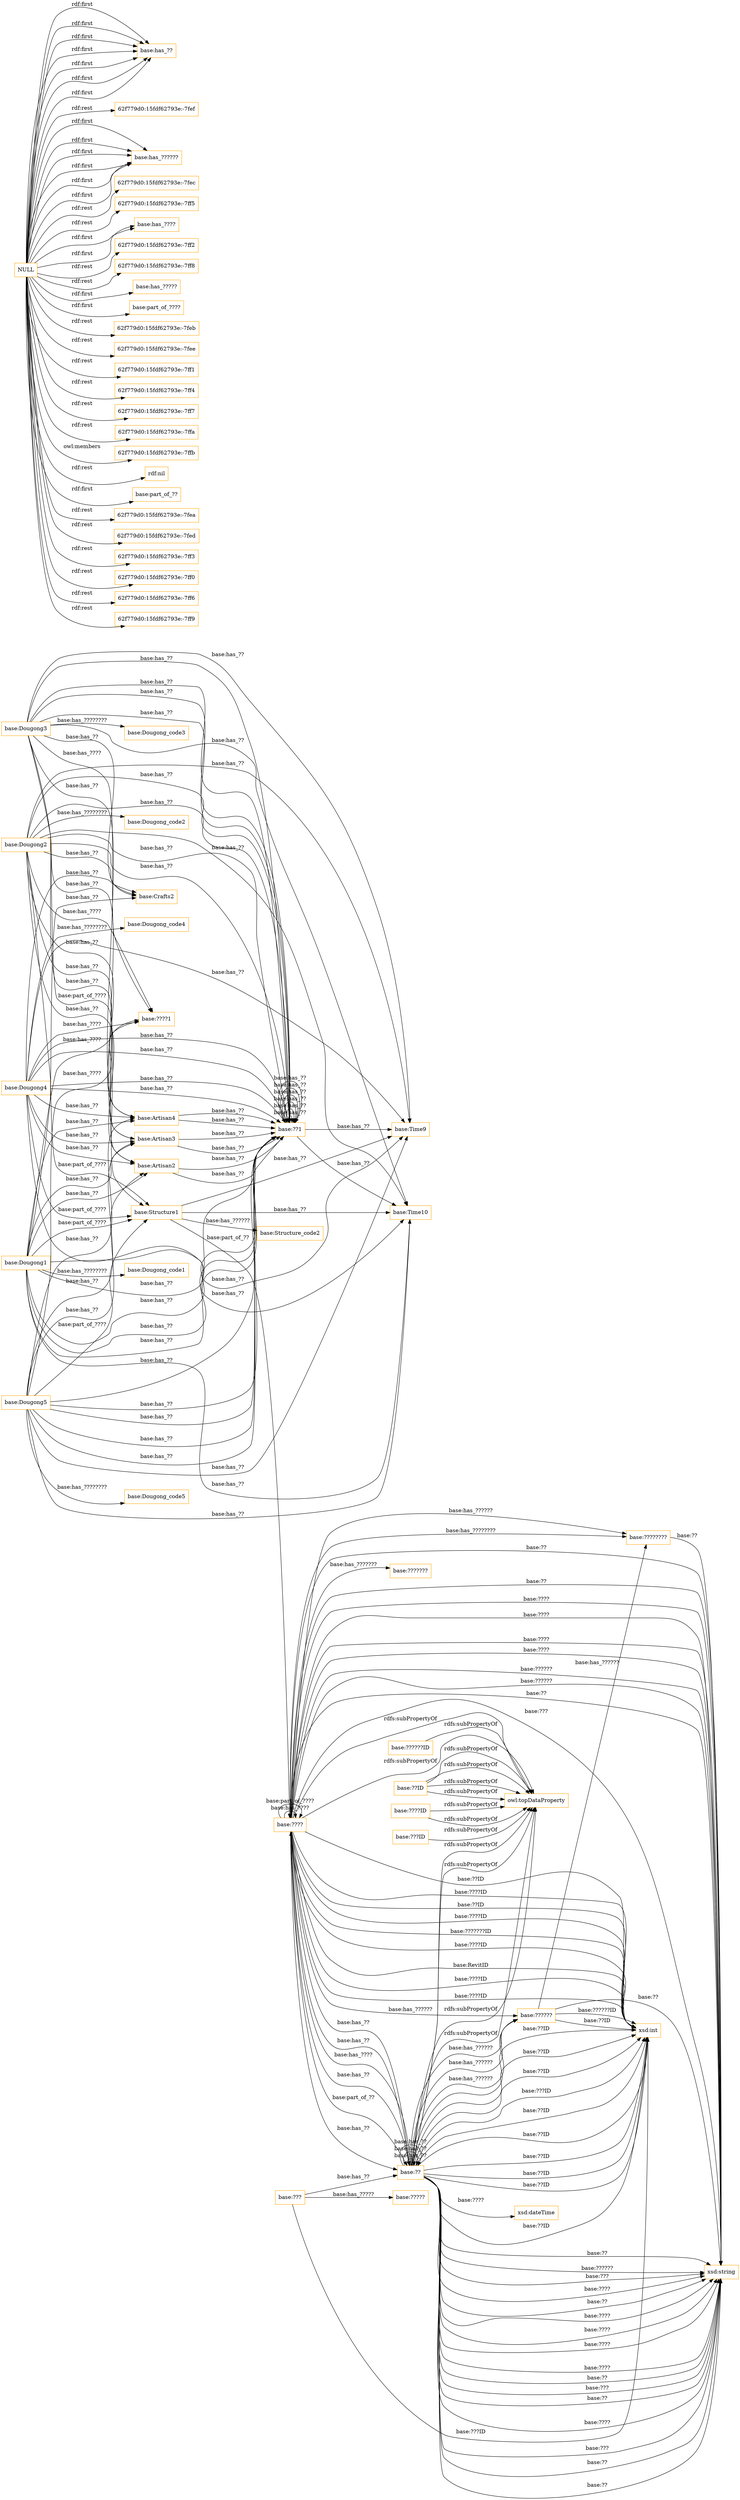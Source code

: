 digraph ar2dtool_diagram { 
rankdir=LR;
size="1501"
node [shape = rectangle, color="orange"]; "base:??????" "base:????????" "base:????" "base:??" "base:????" "base:???????" "base:??" "base:??????" "base:????" "base:??" "base:??????" "base:??" "base:???" "base:??" "base:??????" "base:????????" "base:??" "base:????????" "base:??" "base:??" "base:????" "base:????" "base:??" "base:??????" "base:??" "base:??" "base:?????" "base:????" ; /*classes style*/
	"base:??" -> "owl:topDataProperty" [ label = "rdfs:subPropertyOf" ];
	"base:Structure1" -> "base:Time10" [ label = "base:has_??" ];
	"base:Structure1" -> "base:Time9" [ label = "base:has_??" ];
	"base:Structure1" -> "base:????" [ label = "base:part_of_??" ];
	"base:Structure1" -> "base:Structure_code2" [ label = "base:has_??????" ];
	"base:Dougong4" -> "base:??1" [ label = "base:has_??" ];
	"base:Dougong4" -> "base:Structure1" [ label = "base:part_of_????" ];
	"base:Dougong4" -> "base:Artisan4" [ label = "base:has_??" ];
	"base:Dougong4" -> "base:??1" [ label = "base:has_??" ];
	"base:Dougong4" -> "base:Crafts2" [ label = "base:has_??" ];
	"base:Dougong4" -> "base:??1" [ label = "base:has_??" ];
	"base:Dougong4" -> "base:Artisan2" [ label = "base:has_??" ];
	"base:Dougong4" -> "base:Time9" [ label = "base:has_??" ];
	"base:Dougong4" -> "base:??1" [ label = "base:has_??" ];
	"base:Dougong4" -> "base:????1" [ label = "base:has_????" ];
	"base:Dougong4" -> "base:Dougong_code4" [ label = "base:has_????????" ];
	"base:Dougong4" -> "base:Artisan3" [ label = "base:has_??" ];
	"base:Dougong4" -> "base:Time10" [ label = "base:has_??" ];
	"base:??ID" -> "owl:topDataProperty" [ label = "rdfs:subPropertyOf" ];
	"base:????ID" -> "owl:topDataProperty" [ label = "rdfs:subPropertyOf" ];
	"base:??" -> "owl:topDataProperty" [ label = "rdfs:subPropertyOf" ];
	"base:??" -> "owl:topDataProperty" [ label = "rdfs:subPropertyOf" ];
	"base:??" -> "owl:topDataProperty" [ label = "rdfs:subPropertyOf" ];
	"base:Dougong3" -> "base:Artisan3" [ label = "base:has_??" ];
	"base:Dougong3" -> "base:Crafts2" [ label = "base:has_??" ];
	"base:Dougong3" -> "base:??1" [ label = "base:has_??" ];
	"base:Dougong3" -> "base:Time9" [ label = "base:has_??" ];
	"base:Dougong3" -> "base:Dougong_code3" [ label = "base:has_????????" ];
	"base:Dougong3" -> "base:??1" [ label = "base:has_??" ];
	"base:Dougong3" -> "base:Time10" [ label = "base:has_??" ];
	"base:Dougong3" -> "base:??1" [ label = "base:has_??" ];
	"base:Dougong3" -> "base:Artisan2" [ label = "base:has_??" ];
	"base:Dougong3" -> "base:??1" [ label = "base:has_??" ];
	"base:Dougong3" -> "base:Structure1" [ label = "base:part_of_????" ];
	"base:Dougong3" -> "base:????1" [ label = "base:has_????" ];
	"base:Dougong3" -> "base:Artisan4" [ label = "base:has_??" ];
	"base:Artisan4" -> "base:??1" [ label = "base:has_??" ];
	"base:Artisan4" -> "base:??1" [ label = "base:has_??" ];
	"base:????ID" -> "owl:topDataProperty" [ label = "rdfs:subPropertyOf" ];
	"base:Dougong2" -> "base:??1" [ label = "base:has_??" ];
	"base:Dougong2" -> "base:Artisan2" [ label = "base:has_??" ];
	"base:Dougong2" -> "base:Structure1" [ label = "base:part_of_????" ];
	"base:Dougong2" -> "base:??1" [ label = "base:has_??" ];
	"base:Dougong2" -> "base:Crafts2" [ label = "base:has_??" ];
	"base:Dougong2" -> "base:????1" [ label = "base:has_????" ];
	"base:Dougong2" -> "base:Dougong_code2" [ label = "base:has_????????" ];
	"base:Dougong2" -> "base:Time9" [ label = "base:has_??" ];
	"base:Dougong2" -> "base:??1" [ label = "base:has_??" ];
	"base:Dougong2" -> "base:Time10" [ label = "base:has_??" ];
	"base:Dougong2" -> "base:Artisan3" [ label = "base:has_??" ];
	"base:Dougong2" -> "base:??1" [ label = "base:has_??" ];
	"base:Dougong2" -> "base:Artisan4" [ label = "base:has_??" ];
	"base:Artisan3" -> "base:??1" [ label = "base:has_??" ];
	"base:Artisan3" -> "base:??1" [ label = "base:has_??" ];
	"base:???ID" -> "owl:topDataProperty" [ label = "rdfs:subPropertyOf" ];
	"base:Dougong1" -> "base:??1" [ label = "base:has_??" ];
	"base:Dougong1" -> "base:Crafts2" [ label = "base:has_??" ];
	"base:Dougong1" -> "base:Time9" [ label = "base:has_??" ];
	"base:Dougong1" -> "base:??1" [ label = "base:has_??" ];
	"base:Dougong1" -> "base:Time10" [ label = "base:has_??" ];
	"base:Dougong1" -> "base:??1" [ label = "base:has_??" ];
	"base:Dougong1" -> "base:Artisan2" [ label = "base:has_??" ];
	"base:Dougong1" -> "base:Artisan4" [ label = "base:has_??" ];
	"base:Dougong1" -> "base:??1" [ label = "base:has_??" ];
	"base:Dougong1" -> "base:????1" [ label = "base:has_????" ];
	"base:Dougong1" -> "base:Structure1" [ label = "base:part_of_????" ];
	"base:Dougong1" -> "base:Dougong_code1" [ label = "base:has_????????" ];
	"base:Dougong1" -> "base:Artisan3" [ label = "base:has_??" ];
	"NULL" -> "base:has_??" [ label = "rdf:first" ];
	"NULL" -> "62f779d0:15fdf62793e:-7fef" [ label = "rdf:rest" ];
	"NULL" -> "base:has_??????" [ label = "rdf:first" ];
	"NULL" -> "62f779d0:15fdf62793e:-7fec" [ label = "rdf:rest" ];
	"NULL" -> "62f779d0:15fdf62793e:-7ff5" [ label = "rdf:rest" ];
	"NULL" -> "base:has_????" [ label = "rdf:first" ];
	"NULL" -> "62f779d0:15fdf62793e:-7ff2" [ label = "rdf:rest" ];
	"NULL" -> "base:has_??????" [ label = "rdf:first" ];
	"NULL" -> "62f779d0:15fdf62793e:-7ff8" [ label = "rdf:rest" ];
	"NULL" -> "base:has_?????" [ label = "rdf:first" ];
	"NULL" -> "base:has_??" [ label = "rdf:first" ];
	"NULL" -> "base:has_????" [ label = "rdf:first" ];
	"NULL" -> "base:has_??" [ label = "rdf:first" ];
	"NULL" -> "base:has_??" [ label = "rdf:first" ];
	"NULL" -> "base:part_of_????" [ label = "rdf:first" ];
	"NULL" -> "62f779d0:15fdf62793e:-7feb" [ label = "rdf:rest" ];
	"NULL" -> "62f779d0:15fdf62793e:-7fee" [ label = "rdf:rest" ];
	"NULL" -> "base:has_??" [ label = "rdf:first" ];
	"NULL" -> "62f779d0:15fdf62793e:-7ff1" [ label = "rdf:rest" ];
	"NULL" -> "62f779d0:15fdf62793e:-7ff4" [ label = "rdf:rest" ];
	"NULL" -> "62f779d0:15fdf62793e:-7ff7" [ label = "rdf:rest" ];
	"NULL" -> "base:has_??????" [ label = "rdf:first" ];
	"NULL" -> "62f779d0:15fdf62793e:-7ffa" [ label = "rdf:rest" ];
	"NULL" -> "base:has_??" [ label = "rdf:first" ];
	"NULL" -> "62f779d0:15fdf62793e:-7ffb" [ label = "owl:members" ];
	"NULL" -> "rdf:nil" [ label = "rdf:rest" ];
	"NULL" -> "base:part_of_??" [ label = "rdf:first" ];
	"NULL" -> "base:has_??????" [ label = "rdf:first" ];
	"NULL" -> "base:has_??????" [ label = "rdf:first" ];
	"NULL" -> "62f779d0:15fdf62793e:-7fea" [ label = "rdf:rest" ];
	"NULL" -> "62f779d0:15fdf62793e:-7fed" [ label = "rdf:rest" ];
	"NULL" -> "62f779d0:15fdf62793e:-7ff3" [ label = "rdf:rest" ];
	"NULL" -> "62f779d0:15fdf62793e:-7ff0" [ label = "rdf:rest" ];
	"NULL" -> "base:has_??????" [ label = "rdf:first" ];
	"NULL" -> "62f779d0:15fdf62793e:-7ff6" [ label = "rdf:rest" ];
	"NULL" -> "62f779d0:15fdf62793e:-7ff9" [ label = "rdf:rest" ];
	"NULL" -> "base:has_??" [ label = "rdf:first" ];
	"base:Artisan2" -> "base:??1" [ label = "base:has_??" ];
	"base:Artisan2" -> "base:??1" [ label = "base:has_??" ];
	"base:??ID" -> "owl:topDataProperty" [ label = "rdfs:subPropertyOf" ];
	"base:??1" -> "base:??1" [ label = "base:has_??" ];
	"base:??1" -> "base:??1" [ label = "base:has_??" ];
	"base:??1" -> "base:Time9" [ label = "base:has_??" ];
	"base:??1" -> "base:??1" [ label = "base:has_??" ];
	"base:??1" -> "base:??1" [ label = "base:has_??" ];
	"base:??1" -> "base:Time10" [ label = "base:has_??" ];
	"base:??1" -> "base:??1" [ label = "base:has_??" ];
	"base:??1" -> "base:??1" [ label = "base:has_??" ];
	"base:??ID" -> "owl:topDataProperty" [ label = "rdfs:subPropertyOf" ];
	"base:??????ID" -> "owl:topDataProperty" [ label = "rdfs:subPropertyOf" ];
	"base:????" -> "owl:topDataProperty" [ label = "rdfs:subPropertyOf" ];
	"base:Dougong5" -> "base:Artisan3" [ label = "base:has_??" ];
	"base:Dougong5" -> "base:????1" [ label = "base:has_????" ];
	"base:Dougong5" -> "base:Artisan2" [ label = "base:has_??" ];
	"base:Dougong5" -> "base:??1" [ label = "base:has_??" ];
	"base:Dougong5" -> "base:Time10" [ label = "base:has_??" ];
	"base:Dougong5" -> "base:??1" [ label = "base:has_??" ];
	"base:Dougong5" -> "base:Structure1" [ label = "base:part_of_????" ];
	"base:Dougong5" -> "base:??1" [ label = "base:has_??" ];
	"base:Dougong5" -> "base:Artisan4" [ label = "base:has_??" ];
	"base:Dougong5" -> "base:??1" [ label = "base:has_??" ];
	"base:Dougong5" -> "base:Dougong_code5" [ label = "base:has_????????" ];
	"base:Dougong5" -> "base:??1" [ label = "base:has_??" ];
	"base:Dougong5" -> "base:Time9" [ label = "base:has_??" ];
	"base:??ID" -> "owl:topDataProperty" [ label = "rdfs:subPropertyOf" ];
	"base:????" -> "owl:topDataProperty" [ label = "rdfs:subPropertyOf" ];
	"base:????" -> "xsd:string" [ label = "base:??" ];
	"base:????" -> "xsd:int" [ label = "base:RevitID" ];
	"base:????" -> "xsd:int" [ label = "base:????ID" ];
	"base:????" -> "xsd:string" [ label = "base:??" ];
	"base:??" -> "xsd:int" [ label = "base:??ID" ];
	"base:??" -> "xsd:int" [ label = "base:??ID" ];
	"base:???" -> "base:??" [ label = "base:has_??" ];
	"base:??" -> "xsd:int" [ label = "base:??ID" ];
	"base:??" -> "base:????" [ label = "base:has_????" ];
	"base:????" -> "base:????" [ label = "base:has_????" ];
	"base:??" -> "xsd:string" [ label = "base:??" ];
	"base:??" -> "base:??" [ label = "base:has_??" ];
	"base:???" -> "base:?????" [ label = "base:has_?????" ];
	"base:??????" -> "xsd:string" [ label = "base:??" ];
	"base:????????" -> "xsd:string" [ label = "base:??" ];
	"base:????" -> "xsd:string" [ label = "base:????" ];
	"base:??" -> "base:??????" [ label = "base:has_??????" ];
	"base:????" -> "xsd:string" [ label = "base:????" ];
	"base:??????" -> "xsd:int" [ label = "base:??ID" ];
	"base:????" -> "base:??" [ label = "base:has_??" ];
	"base:??" -> "xsd:int" [ label = "base:??ID" ];
	"base:??" -> "xsd:int" [ label = "base:??ID" ];
	"base:??????" -> "xsd:int" [ label = "base:??????ID" ];
	"base:????" -> "xsd:int" [ label = "base:????ID" ];
	"base:??" -> "xsd:string" [ label = "base:??????" ];
	"base:??" -> "xsd:string" [ label = "base:???" ];
	"base:????" -> "xsd:string" [ label = "base:????" ];
	"base:????" -> "base:????" [ label = "base:part_of_????" ];
	"base:??" -> "xsd:int" [ label = "base:??ID" ];
	"base:??" -> "xsd:dateTime" [ label = "base:????" ];
	"base:????" -> "xsd:string" [ label = "base:????" ];
	"base:????" -> "base:??????" [ label = "base:has_??????" ];
	"base:????" -> "xsd:int" [ label = "base:????ID" ];
	"base:????" -> "base:??" [ label = "base:part_of_??" ];
	"base:??" -> "xsd:string" [ label = "base:????" ];
	"base:??" -> "xsd:string" [ label = "base:????" ];
	"base:????" -> "xsd:string" [ label = "base:??????" ];
	"base:????" -> "base:??" [ label = "base:has_??" ];
	"base:????" -> "base:???????" [ label = "base:has_???????" ];
	"base:????" -> "xsd:string" [ label = "base:??????" ];
	"base:????" -> "base:????????" [ label = "base:has_??????" ];
	"base:??" -> "xsd:string" [ label = "base:??" ];
	"base:??" -> "base:??" [ label = "base:has_??" ];
	"base:????" -> "xsd:int" [ label = "base:??ID" ];
	"base:??" -> "xsd:int" [ label = "base:??ID" ];
	"base:??" -> "base:??" [ label = "base:has_??" ];
	"base:??" -> "xsd:string" [ label = "base:???" ];
	"base:????" -> "xsd:int" [ label = "base:??ID" ];
	"base:??" -> "xsd:string" [ label = "base:??" ];
	"base:????" -> "xsd:int" [ label = "base:????ID" ];
	"base:??" -> "xsd:int" [ label = "base:??ID" ];
	"base:???" -> "xsd:int" [ label = "base:???ID" ];
	"base:??" -> "base:??????" [ label = "base:has_??????" ];
	"base:??" -> "base:??????" [ label = "base:has_??????" ];
	"base:??" -> "xsd:string" [ label = "base:????" ];
	"base:??" -> "xsd:int" [ label = "base:???ID" ];
	"base:??" -> "xsd:string" [ label = "base:???" ];
	"base:??" -> "xsd:int" [ label = "base:??ID" ];
	"base:??" -> "xsd:string" [ label = "base:??" ];
	"base:??" -> "xsd:string" [ label = "base:??" ];
	"base:????" -> "base:????????" [ label = "base:has_????????" ];
	"base:??" -> "xsd:string" [ label = "base:??" ];
	"base:????" -> "xsd:int" [ label = "base:???????ID" ];
	"base:????" -> "base:??" [ label = "base:has_??" ];
	"base:??" -> "xsd:string" [ label = "base:????" ];
	"base:??" -> "xsd:string" [ label = "base:????" ];
	"base:??????" -> "base:????????" [ label = "base:has_??????" ];
	"base:????" -> "xsd:string" [ label = "base:??" ];
	"base:????" -> "base:??" [ label = "base:has_??" ];
	"base:????" -> "xsd:int" [ label = "base:????ID" ];
	"base:????" -> "xsd:string" [ label = "base:???" ];
	"base:??" -> "xsd:string" [ label = "base:????" ];

}

